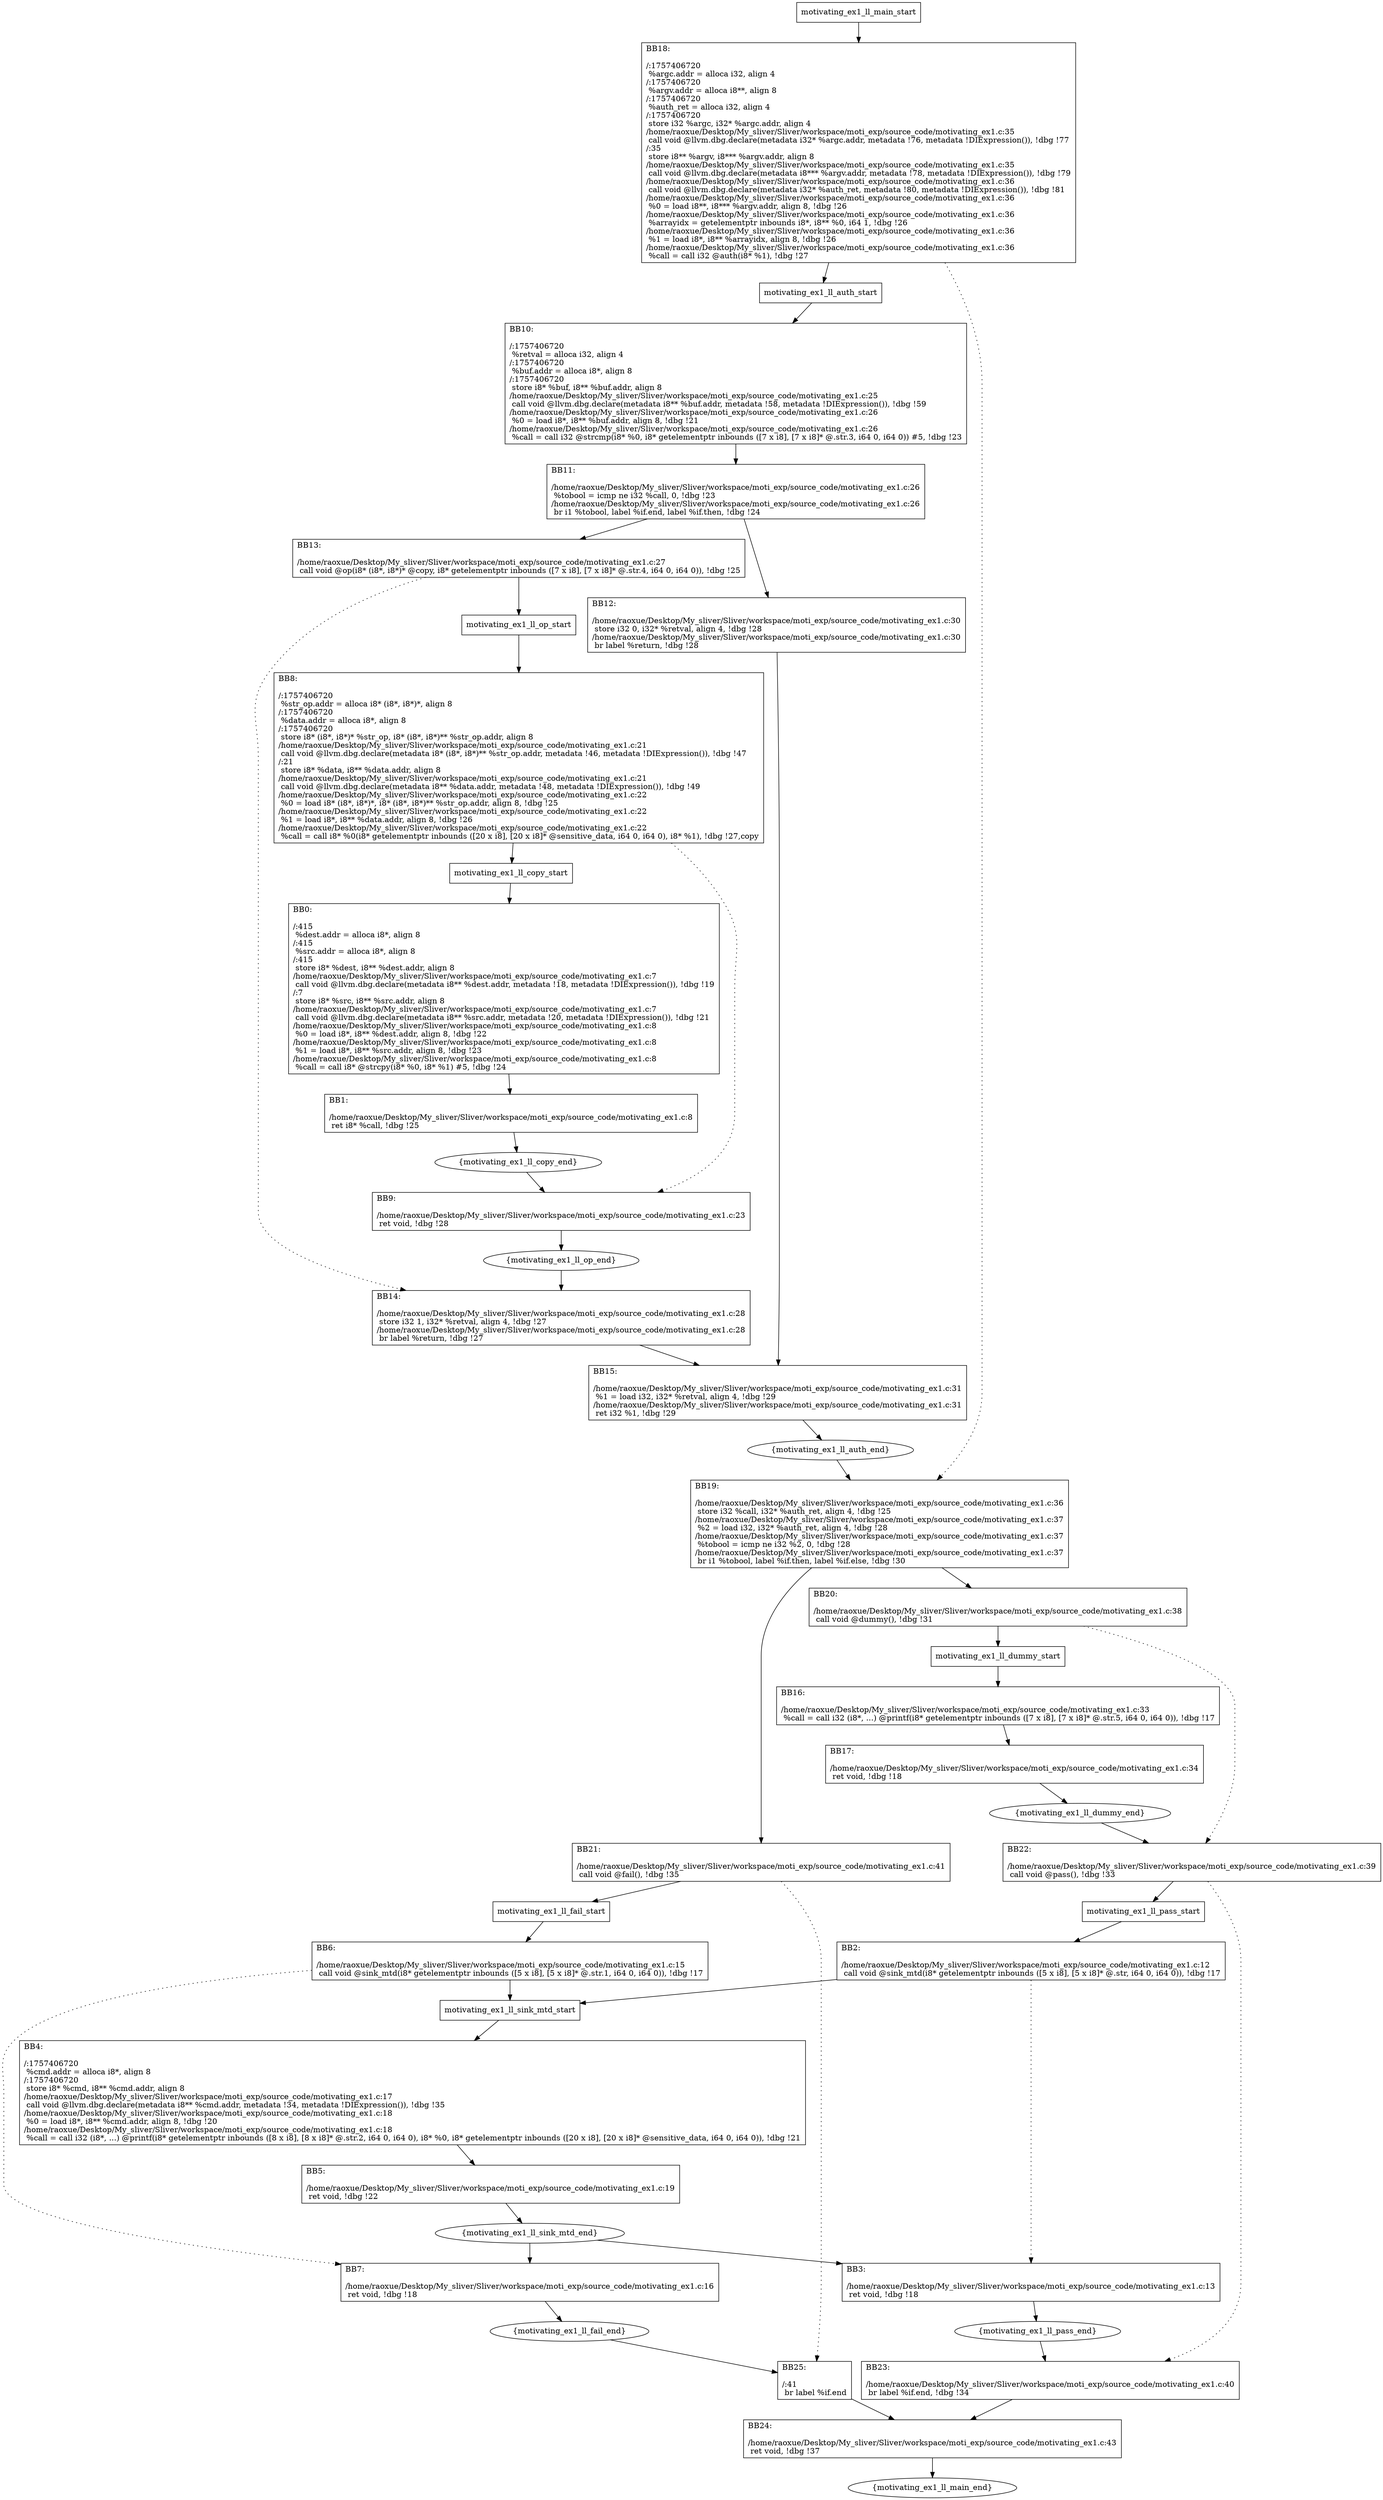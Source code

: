 digraph "icfg graph" {
BBmotivating_ex1_ll_auth_end [label="{motivating_ex1_ll_auth_end}"];
BBmotivating_ex1_ll_sink_mtd_end [label="{motivating_ex1_ll_sink_mtd_end}"];
BBmotivating_ex1_ll_main_end [label="{motivating_ex1_ll_main_end}"];
BBmotivating_ex1_ll_copy_end [label="{motivating_ex1_ll_copy_end}"];
BBmotivating_ex1_ll_fail_end [label="{motivating_ex1_ll_fail_end}"];
BBmotivating_ex1_ll_pass_end [label="{motivating_ex1_ll_pass_end}"];
BBmotivating_ex1_ll_dummy_end [label="{motivating_ex1_ll_dummy_end}"];
BBmotivating_ex1_ll_op_end [label="{motivating_ex1_ll_op_end}"];
BBmotivating_ex1_ll_auth_start [label="{motivating_ex1_ll_auth_start}", shape=record];
motivating_ex1_ll_authBB10 [label="{BB10:\l\l/:1757406720\l
  %retval = alloca i32, align 4\l
/:1757406720\l
  %buf.addr = alloca i8*, align 8\l
/:1757406720\l
  store i8* %buf, i8** %buf.addr, align 8\l
/home/raoxue/Desktop/My_sliver/Sliver/workspace/moti_exp/source_code/motivating_ex1.c:25\l
  call void @llvm.dbg.declare(metadata i8** %buf.addr, metadata !58, metadata !DIExpression()), !dbg !59\l
/home/raoxue/Desktop/My_sliver/Sliver/workspace/moti_exp/source_code/motivating_ex1.c:26\l
  %0 = load i8*, i8** %buf.addr, align 8, !dbg !21\l
/home/raoxue/Desktop/My_sliver/Sliver/workspace/moti_exp/source_code/motivating_ex1.c:26\l
  %call = call i32 @strcmp(i8* %0, i8* getelementptr inbounds ([7 x i8], [7 x i8]* @.str.3, i64 0, i64 0)) #5, !dbg !23\l
}", shape=record];
motivating_ex1_ll_authBB10 [label="{BB10:\l\l/:1757406720\l
  %retval = alloca i32, align 4\l
/:1757406720\l
  %buf.addr = alloca i8*, align 8\l
/:1757406720\l
  store i8* %buf, i8** %buf.addr, align 8\l
/home/raoxue/Desktop/My_sliver/Sliver/workspace/moti_exp/source_code/motivating_ex1.c:25\l
  call void @llvm.dbg.declare(metadata i8** %buf.addr, metadata !58, metadata !DIExpression()), !dbg !59\l
/home/raoxue/Desktop/My_sliver/Sliver/workspace/moti_exp/source_code/motivating_ex1.c:26\l
  %0 = load i8*, i8** %buf.addr, align 8, !dbg !21\l
/home/raoxue/Desktop/My_sliver/Sliver/workspace/moti_exp/source_code/motivating_ex1.c:26\l
  %call = call i32 @strcmp(i8* %0, i8* getelementptr inbounds ([7 x i8], [7 x i8]* @.str.3, i64 0, i64 0)) #5, !dbg !23\l
}", shape=record];
motivating_ex1_ll_authBB11 [label="{BB11:\l\l/home/raoxue/Desktop/My_sliver/Sliver/workspace/moti_exp/source_code/motivating_ex1.c:26\l
  %tobool = icmp ne i32 %call, 0, !dbg !23\l
/home/raoxue/Desktop/My_sliver/Sliver/workspace/moti_exp/source_code/motivating_ex1.c:26\l
  br i1 %tobool, label %if.end, label %if.then, !dbg !24\l
}", shape=record];
motivating_ex1_ll_authBB13 [label="{BB13:\l\l/home/raoxue/Desktop/My_sliver/Sliver/workspace/moti_exp/source_code/motivating_ex1.c:27\l
  call void @op(i8* (i8*, i8*)* @copy, i8* getelementptr inbounds ([7 x i8], [7 x i8]* @.str.4, i64 0, i64 0)), !dbg !25\l
}", shape=record];
motivating_ex1_ll_authBB13 [label="{BB13:\l\l/home/raoxue/Desktop/My_sliver/Sliver/workspace/moti_exp/source_code/motivating_ex1.c:27\l
  call void @op(i8* (i8*, i8*)* @copy, i8* getelementptr inbounds ([7 x i8], [7 x i8]* @.str.4, i64 0, i64 0)), !dbg !25\l
}", shape=record];
motivating_ex1_ll_authBB14 [label="{BB14:\l\l/home/raoxue/Desktop/My_sliver/Sliver/workspace/moti_exp/source_code/motivating_ex1.c:28\l
  store i32 1, i32* %retval, align 4, !dbg !27\l
/home/raoxue/Desktop/My_sliver/Sliver/workspace/moti_exp/source_code/motivating_ex1.c:28\l
  br label %return, !dbg !27\l
}", shape=record];
motivating_ex1_ll_authBB12 [label="{BB12:\l\l/home/raoxue/Desktop/My_sliver/Sliver/workspace/moti_exp/source_code/motivating_ex1.c:30\l
  store i32 0, i32* %retval, align 4, !dbg !28\l
/home/raoxue/Desktop/My_sliver/Sliver/workspace/moti_exp/source_code/motivating_ex1.c:30\l
  br label %return, !dbg !28\l
}", shape=record];
motivating_ex1_ll_authBB15 [label="{BB15:\l\l/home/raoxue/Desktop/My_sliver/Sliver/workspace/moti_exp/source_code/motivating_ex1.c:31\l
  %1 = load i32, i32* %retval, align 4, !dbg !29\l
/home/raoxue/Desktop/My_sliver/Sliver/workspace/moti_exp/source_code/motivating_ex1.c:31\l
  ret i32 %1, !dbg !29\l
}", shape=record];
BBmotivating_ex1_ll_sink_mtd_start [label="{motivating_ex1_ll_sink_mtd_start}", shape=record];
motivating_ex1_ll_sink_mtdBB4 [label="{BB4:\l\l/:1757406720\l
  %cmd.addr = alloca i8*, align 8\l
/:1757406720\l
  store i8* %cmd, i8** %cmd.addr, align 8\l
/home/raoxue/Desktop/My_sliver/Sliver/workspace/moti_exp/source_code/motivating_ex1.c:17\l
  call void @llvm.dbg.declare(metadata i8** %cmd.addr, metadata !34, metadata !DIExpression()), !dbg !35\l
/home/raoxue/Desktop/My_sliver/Sliver/workspace/moti_exp/source_code/motivating_ex1.c:18\l
  %0 = load i8*, i8** %cmd.addr, align 8, !dbg !20\l
/home/raoxue/Desktop/My_sliver/Sliver/workspace/moti_exp/source_code/motivating_ex1.c:18\l
  %call = call i32 (i8*, ...) @printf(i8* getelementptr inbounds ([8 x i8], [8 x i8]* @.str.2, i64 0, i64 0), i8* %0, i8* getelementptr inbounds ([20 x i8], [20 x i8]* @sensitive_data, i64 0, i64 0)), !dbg !21\l
}", shape=record];
motivating_ex1_ll_sink_mtdBB4 [label="{BB4:\l\l/:1757406720\l
  %cmd.addr = alloca i8*, align 8\l
/:1757406720\l
  store i8* %cmd, i8** %cmd.addr, align 8\l
/home/raoxue/Desktop/My_sliver/Sliver/workspace/moti_exp/source_code/motivating_ex1.c:17\l
  call void @llvm.dbg.declare(metadata i8** %cmd.addr, metadata !34, metadata !DIExpression()), !dbg !35\l
/home/raoxue/Desktop/My_sliver/Sliver/workspace/moti_exp/source_code/motivating_ex1.c:18\l
  %0 = load i8*, i8** %cmd.addr, align 8, !dbg !20\l
/home/raoxue/Desktop/My_sliver/Sliver/workspace/moti_exp/source_code/motivating_ex1.c:18\l
  %call = call i32 (i8*, ...) @printf(i8* getelementptr inbounds ([8 x i8], [8 x i8]* @.str.2, i64 0, i64 0), i8* %0, i8* getelementptr inbounds ([20 x i8], [20 x i8]* @sensitive_data, i64 0, i64 0)), !dbg !21\l
}", shape=record];
motivating_ex1_ll_sink_mtdBB5 [label="{BB5:\l\l/home/raoxue/Desktop/My_sliver/Sliver/workspace/moti_exp/source_code/motivating_ex1.c:19\l
  ret void, !dbg !22\l
}", shape=record];
BBmotivating_ex1_ll_main_start [label="{motivating_ex1_ll_main_start}", shape=record];
motivating_ex1_ll_mainBB18 [label="{BB18:\l\l/:1757406720\l
  %argc.addr = alloca i32, align 4\l
/:1757406720\l
  %argv.addr = alloca i8**, align 8\l
/:1757406720\l
  %auth_ret = alloca i32, align 4\l
/:1757406720\l
  store i32 %argc, i32* %argc.addr, align 4\l
/home/raoxue/Desktop/My_sliver/Sliver/workspace/moti_exp/source_code/motivating_ex1.c:35\l
  call void @llvm.dbg.declare(metadata i32* %argc.addr, metadata !76, metadata !DIExpression()), !dbg !77\l
/:35\l
  store i8** %argv, i8*** %argv.addr, align 8\l
/home/raoxue/Desktop/My_sliver/Sliver/workspace/moti_exp/source_code/motivating_ex1.c:35\l
  call void @llvm.dbg.declare(metadata i8*** %argv.addr, metadata !78, metadata !DIExpression()), !dbg !79\l
/home/raoxue/Desktop/My_sliver/Sliver/workspace/moti_exp/source_code/motivating_ex1.c:36\l
  call void @llvm.dbg.declare(metadata i32* %auth_ret, metadata !80, metadata !DIExpression()), !dbg !81\l
/home/raoxue/Desktop/My_sliver/Sliver/workspace/moti_exp/source_code/motivating_ex1.c:36\l
  %0 = load i8**, i8*** %argv.addr, align 8, !dbg !26\l
/home/raoxue/Desktop/My_sliver/Sliver/workspace/moti_exp/source_code/motivating_ex1.c:36\l
  %arrayidx = getelementptr inbounds i8*, i8** %0, i64 1, !dbg !26\l
/home/raoxue/Desktop/My_sliver/Sliver/workspace/moti_exp/source_code/motivating_ex1.c:36\l
  %1 = load i8*, i8** %arrayidx, align 8, !dbg !26\l
/home/raoxue/Desktop/My_sliver/Sliver/workspace/moti_exp/source_code/motivating_ex1.c:36\l
  %call = call i32 @auth(i8* %1), !dbg !27\l
}", shape=record];
motivating_ex1_ll_mainBB18 [label="{BB18:\l\l/:1757406720\l
  %argc.addr = alloca i32, align 4\l
/:1757406720\l
  %argv.addr = alloca i8**, align 8\l
/:1757406720\l
  %auth_ret = alloca i32, align 4\l
/:1757406720\l
  store i32 %argc, i32* %argc.addr, align 4\l
/home/raoxue/Desktop/My_sliver/Sliver/workspace/moti_exp/source_code/motivating_ex1.c:35\l
  call void @llvm.dbg.declare(metadata i32* %argc.addr, metadata !76, metadata !DIExpression()), !dbg !77\l
/:35\l
  store i8** %argv, i8*** %argv.addr, align 8\l
/home/raoxue/Desktop/My_sliver/Sliver/workspace/moti_exp/source_code/motivating_ex1.c:35\l
  call void @llvm.dbg.declare(metadata i8*** %argv.addr, metadata !78, metadata !DIExpression()), !dbg !79\l
/home/raoxue/Desktop/My_sliver/Sliver/workspace/moti_exp/source_code/motivating_ex1.c:36\l
  call void @llvm.dbg.declare(metadata i32* %auth_ret, metadata !80, metadata !DIExpression()), !dbg !81\l
/home/raoxue/Desktop/My_sliver/Sliver/workspace/moti_exp/source_code/motivating_ex1.c:36\l
  %0 = load i8**, i8*** %argv.addr, align 8, !dbg !26\l
/home/raoxue/Desktop/My_sliver/Sliver/workspace/moti_exp/source_code/motivating_ex1.c:36\l
  %arrayidx = getelementptr inbounds i8*, i8** %0, i64 1, !dbg !26\l
/home/raoxue/Desktop/My_sliver/Sliver/workspace/moti_exp/source_code/motivating_ex1.c:36\l
  %1 = load i8*, i8** %arrayidx, align 8, !dbg !26\l
/home/raoxue/Desktop/My_sliver/Sliver/workspace/moti_exp/source_code/motivating_ex1.c:36\l
  %call = call i32 @auth(i8* %1), !dbg !27\l
}", shape=record];
motivating_ex1_ll_mainBB19 [label="{BB19:\l\l/home/raoxue/Desktop/My_sliver/Sliver/workspace/moti_exp/source_code/motivating_ex1.c:36\l
  store i32 %call, i32* %auth_ret, align 4, !dbg !25\l
/home/raoxue/Desktop/My_sliver/Sliver/workspace/moti_exp/source_code/motivating_ex1.c:37\l
  %2 = load i32, i32* %auth_ret, align 4, !dbg !28\l
/home/raoxue/Desktop/My_sliver/Sliver/workspace/moti_exp/source_code/motivating_ex1.c:37\l
  %tobool = icmp ne i32 %2, 0, !dbg !28\l
/home/raoxue/Desktop/My_sliver/Sliver/workspace/moti_exp/source_code/motivating_ex1.c:37\l
  br i1 %tobool, label %if.then, label %if.else, !dbg !30\l
}", shape=record];
motivating_ex1_ll_mainBB20 [label="{BB20:\l\l/home/raoxue/Desktop/My_sliver/Sliver/workspace/moti_exp/source_code/motivating_ex1.c:38\l
  call void @dummy(), !dbg !31\l
}", shape=record];
motivating_ex1_ll_mainBB20 [label="{BB20:\l\l/home/raoxue/Desktop/My_sliver/Sliver/workspace/moti_exp/source_code/motivating_ex1.c:38\l
  call void @dummy(), !dbg !31\l
}", shape=record];
motivating_ex1_ll_mainBB22 [label="{BB22:\l\l/home/raoxue/Desktop/My_sliver/Sliver/workspace/moti_exp/source_code/motivating_ex1.c:39\l
  call void @pass(), !dbg !33\l
}", shape=record];
motivating_ex1_ll_mainBB22 [label="{BB22:\l\l/home/raoxue/Desktop/My_sliver/Sliver/workspace/moti_exp/source_code/motivating_ex1.c:39\l
  call void @pass(), !dbg !33\l
}", shape=record];
motivating_ex1_ll_mainBB23 [label="{BB23:\l\l/home/raoxue/Desktop/My_sliver/Sliver/workspace/moti_exp/source_code/motivating_ex1.c:40\l
  br label %if.end, !dbg !34\l
}", shape=record];
motivating_ex1_ll_mainBB21 [label="{BB21:\l\l/home/raoxue/Desktop/My_sliver/Sliver/workspace/moti_exp/source_code/motivating_ex1.c:41\l
  call void @fail(), !dbg !35\l
}", shape=record];
motivating_ex1_ll_mainBB21 [label="{BB21:\l\l/home/raoxue/Desktop/My_sliver/Sliver/workspace/moti_exp/source_code/motivating_ex1.c:41\l
  call void @fail(), !dbg !35\l
}", shape=record];
motivating_ex1_ll_mainBB25 [label="{BB25:\l\l/:41\l
  br label %if.end\l
}", shape=record];
motivating_ex1_ll_mainBB24 [label="{BB24:\l\l/home/raoxue/Desktop/My_sliver/Sliver/workspace/moti_exp/source_code/motivating_ex1.c:43\l
  ret void, !dbg !37\l
}", shape=record];
BBmotivating_ex1_ll_copy_start [label="{motivating_ex1_ll_copy_start}", shape=record];
motivating_ex1_ll_copyBB0 [label="{BB0:\l\l/:415\l
  %dest.addr = alloca i8*, align 8\l
/:415\l
  %src.addr = alloca i8*, align 8\l
/:415\l
  store i8* %dest, i8** %dest.addr, align 8\l
/home/raoxue/Desktop/My_sliver/Sliver/workspace/moti_exp/source_code/motivating_ex1.c:7\l
  call void @llvm.dbg.declare(metadata i8** %dest.addr, metadata !18, metadata !DIExpression()), !dbg !19\l
/:7\l
  store i8* %src, i8** %src.addr, align 8\l
/home/raoxue/Desktop/My_sliver/Sliver/workspace/moti_exp/source_code/motivating_ex1.c:7\l
  call void @llvm.dbg.declare(metadata i8** %src.addr, metadata !20, metadata !DIExpression()), !dbg !21\l
/home/raoxue/Desktop/My_sliver/Sliver/workspace/moti_exp/source_code/motivating_ex1.c:8\l
  %0 = load i8*, i8** %dest.addr, align 8, !dbg !22\l
/home/raoxue/Desktop/My_sliver/Sliver/workspace/moti_exp/source_code/motivating_ex1.c:8\l
  %1 = load i8*, i8** %src.addr, align 8, !dbg !23\l
/home/raoxue/Desktop/My_sliver/Sliver/workspace/moti_exp/source_code/motivating_ex1.c:8\l
  %call = call i8* @strcpy(i8* %0, i8* %1) #5, !dbg !24\l
}", shape=record];
motivating_ex1_ll_copyBB0 [label="{BB0:\l\l/:415\l
  %dest.addr = alloca i8*, align 8\l
/:415\l
  %src.addr = alloca i8*, align 8\l
/:415\l
  store i8* %dest, i8** %dest.addr, align 8\l
/home/raoxue/Desktop/My_sliver/Sliver/workspace/moti_exp/source_code/motivating_ex1.c:7\l
  call void @llvm.dbg.declare(metadata i8** %dest.addr, metadata !18, metadata !DIExpression()), !dbg !19\l
/:7\l
  store i8* %src, i8** %src.addr, align 8\l
/home/raoxue/Desktop/My_sliver/Sliver/workspace/moti_exp/source_code/motivating_ex1.c:7\l
  call void @llvm.dbg.declare(metadata i8** %src.addr, metadata !20, metadata !DIExpression()), !dbg !21\l
/home/raoxue/Desktop/My_sliver/Sliver/workspace/moti_exp/source_code/motivating_ex1.c:8\l
  %0 = load i8*, i8** %dest.addr, align 8, !dbg !22\l
/home/raoxue/Desktop/My_sliver/Sliver/workspace/moti_exp/source_code/motivating_ex1.c:8\l
  %1 = load i8*, i8** %src.addr, align 8, !dbg !23\l
/home/raoxue/Desktop/My_sliver/Sliver/workspace/moti_exp/source_code/motivating_ex1.c:8\l
  %call = call i8* @strcpy(i8* %0, i8* %1) #5, !dbg !24\l
}", shape=record];
motivating_ex1_ll_copyBB1 [label="{BB1:\l\l/home/raoxue/Desktop/My_sliver/Sliver/workspace/moti_exp/source_code/motivating_ex1.c:8\l
  ret i8* %call, !dbg !25\l
}", shape=record];
BBmotivating_ex1_ll_fail_start [label="{motivating_ex1_ll_fail_start}", shape=record];
motivating_ex1_ll_failBB6 [label="{BB6:\l\l/home/raoxue/Desktop/My_sliver/Sliver/workspace/moti_exp/source_code/motivating_ex1.c:15\l
  call void @sink_mtd(i8* getelementptr inbounds ([5 x i8], [5 x i8]* @.str.1, i64 0, i64 0)), !dbg !17\l
}", shape=record];
motivating_ex1_ll_failBB6 [label="{BB6:\l\l/home/raoxue/Desktop/My_sliver/Sliver/workspace/moti_exp/source_code/motivating_ex1.c:15\l
  call void @sink_mtd(i8* getelementptr inbounds ([5 x i8], [5 x i8]* @.str.1, i64 0, i64 0)), !dbg !17\l
}", shape=record];
motivating_ex1_ll_failBB7 [label="{BB7:\l\l/home/raoxue/Desktop/My_sliver/Sliver/workspace/moti_exp/source_code/motivating_ex1.c:16\l
  ret void, !dbg !18\l
}", shape=record];
BBmotivating_ex1_ll_pass_start [label="{motivating_ex1_ll_pass_start}", shape=record];
motivating_ex1_ll_passBB2 [label="{BB2:\l\l/home/raoxue/Desktop/My_sliver/Sliver/workspace/moti_exp/source_code/motivating_ex1.c:12\l
  call void @sink_mtd(i8* getelementptr inbounds ([5 x i8], [5 x i8]* @.str, i64 0, i64 0)), !dbg !17\l
}", shape=record];
motivating_ex1_ll_passBB2 [label="{BB2:\l\l/home/raoxue/Desktop/My_sliver/Sliver/workspace/moti_exp/source_code/motivating_ex1.c:12\l
  call void @sink_mtd(i8* getelementptr inbounds ([5 x i8], [5 x i8]* @.str, i64 0, i64 0)), !dbg !17\l
}", shape=record];
motivating_ex1_ll_passBB3 [label="{BB3:\l\l/home/raoxue/Desktop/My_sliver/Sliver/workspace/moti_exp/source_code/motivating_ex1.c:13\l
  ret void, !dbg !18\l
}", shape=record];
BBmotivating_ex1_ll_dummy_start [label="{motivating_ex1_ll_dummy_start}", shape=record];
motivating_ex1_ll_dummyBB16 [label="{BB16:\l\l/home/raoxue/Desktop/My_sliver/Sliver/workspace/moti_exp/source_code/motivating_ex1.c:33\l
  %call = call i32 (i8*, ...) @printf(i8* getelementptr inbounds ([7 x i8], [7 x i8]* @.str.5, i64 0, i64 0)), !dbg !17\l
}", shape=record];
motivating_ex1_ll_dummyBB16 [label="{BB16:\l\l/home/raoxue/Desktop/My_sliver/Sliver/workspace/moti_exp/source_code/motivating_ex1.c:33\l
  %call = call i32 (i8*, ...) @printf(i8* getelementptr inbounds ([7 x i8], [7 x i8]* @.str.5, i64 0, i64 0)), !dbg !17\l
}", shape=record];
motivating_ex1_ll_dummyBB17 [label="{BB17:\l\l/home/raoxue/Desktop/My_sliver/Sliver/workspace/moti_exp/source_code/motivating_ex1.c:34\l
  ret void, !dbg !18\l
}", shape=record];
BBmotivating_ex1_ll_op_start [label="{motivating_ex1_ll_op_start}", shape=record];
motivating_ex1_ll_opBB8 [label="{BB8:\l\l/:1757406720\l
  %str_op.addr = alloca i8* (i8*, i8*)*, align 8\l
/:1757406720\l
  %data.addr = alloca i8*, align 8\l
/:1757406720\l
  store i8* (i8*, i8*)* %str_op, i8* (i8*, i8*)** %str_op.addr, align 8\l
/home/raoxue/Desktop/My_sliver/Sliver/workspace/moti_exp/source_code/motivating_ex1.c:21\l
  call void @llvm.dbg.declare(metadata i8* (i8*, i8*)** %str_op.addr, metadata !46, metadata !DIExpression()), !dbg !47\l
/:21\l
  store i8* %data, i8** %data.addr, align 8\l
/home/raoxue/Desktop/My_sliver/Sliver/workspace/moti_exp/source_code/motivating_ex1.c:21\l
  call void @llvm.dbg.declare(metadata i8** %data.addr, metadata !48, metadata !DIExpression()), !dbg !49\l
/home/raoxue/Desktop/My_sliver/Sliver/workspace/moti_exp/source_code/motivating_ex1.c:22\l
  %0 = load i8* (i8*, i8*)*, i8* (i8*, i8*)** %str_op.addr, align 8, !dbg !25\l
/home/raoxue/Desktop/My_sliver/Sliver/workspace/moti_exp/source_code/motivating_ex1.c:22\l
  %1 = load i8*, i8** %data.addr, align 8, !dbg !26\l
/home/raoxue/Desktop/My_sliver/Sliver/workspace/moti_exp/source_code/motivating_ex1.c:22\l
  %call = call i8* %0(i8* getelementptr inbounds ([20 x i8], [20 x i8]* @sensitive_data, i64 0, i64 0), i8* %1), !dbg !27,copy\l
}", shape=record];
motivating_ex1_ll_opBB9 [label="{BB9:\l\l/home/raoxue/Desktop/My_sliver/Sliver/workspace/moti_exp/source_code/motivating_ex1.c:23\l
  ret void, !dbg !28\l
}", shape=record];
motivating_ex1_ll_authBB15 -> BBmotivating_ex1_ll_auth_end;
motivating_ex1_ll_sink_mtdBB5 -> BBmotivating_ex1_ll_sink_mtd_end;
motivating_ex1_ll_mainBB24 -> BBmotivating_ex1_ll_main_end;
motivating_ex1_ll_copyBB1 -> BBmotivating_ex1_ll_copy_end;
motivating_ex1_ll_failBB7 -> BBmotivating_ex1_ll_fail_end;
motivating_ex1_ll_passBB3 -> BBmotivating_ex1_ll_pass_end;
motivating_ex1_ll_dummyBB17 -> BBmotivating_ex1_ll_dummy_end;
motivating_ex1_ll_opBB9 -> BBmotivating_ex1_ll_op_end;
motivating_ex1_ll_authBB13 -> BBmotivating_ex1_ll_op_start;
BBmotivating_ex1_ll_op_end -> motivating_ex1_ll_authBB14;
BBmotivating_ex1_ll_auth_start -> motivating_ex1_ll_authBB10;
motivating_ex1_ll_authBB10 -> motivating_ex1_ll_authBB11;
motivating_ex1_ll_authBB11 -> motivating_ex1_ll_authBB12;
motivating_ex1_ll_authBB11 -> motivating_ex1_ll_authBB13;
motivating_ex1_ll_authBB13 -> motivating_ex1_ll_authBB14  [style=dotted];
motivating_ex1_ll_authBB14 -> motivating_ex1_ll_authBB15;
motivating_ex1_ll_authBB12 -> motivating_ex1_ll_authBB15;
BBmotivating_ex1_ll_sink_mtd_start -> motivating_ex1_ll_sink_mtdBB4;
motivating_ex1_ll_sink_mtdBB4 -> motivating_ex1_ll_sink_mtdBB5;
motivating_ex1_ll_mainBB18 -> BBmotivating_ex1_ll_auth_start;
BBmotivating_ex1_ll_auth_end -> motivating_ex1_ll_mainBB19;
motivating_ex1_ll_mainBB20 -> BBmotivating_ex1_ll_dummy_start;
BBmotivating_ex1_ll_dummy_end -> motivating_ex1_ll_mainBB22;
motivating_ex1_ll_mainBB22 -> BBmotivating_ex1_ll_pass_start;
BBmotivating_ex1_ll_pass_end -> motivating_ex1_ll_mainBB23;
motivating_ex1_ll_mainBB21 -> BBmotivating_ex1_ll_fail_start;
BBmotivating_ex1_ll_fail_end -> motivating_ex1_ll_mainBB25;
BBmotivating_ex1_ll_main_start -> motivating_ex1_ll_mainBB18;
motivating_ex1_ll_mainBB18 -> motivating_ex1_ll_mainBB19  [style=dotted];
motivating_ex1_ll_mainBB19 -> motivating_ex1_ll_mainBB20;
motivating_ex1_ll_mainBB19 -> motivating_ex1_ll_mainBB21;
motivating_ex1_ll_mainBB20 -> motivating_ex1_ll_mainBB22  [style=dotted];
motivating_ex1_ll_mainBB22 -> motivating_ex1_ll_mainBB23  [style=dotted];
motivating_ex1_ll_mainBB23 -> motivating_ex1_ll_mainBB24;
motivating_ex1_ll_mainBB21 -> motivating_ex1_ll_mainBB25  [style=dotted];
motivating_ex1_ll_mainBB25 -> motivating_ex1_ll_mainBB24;
BBmotivating_ex1_ll_copy_start -> motivating_ex1_ll_copyBB0;
motivating_ex1_ll_copyBB0 -> motivating_ex1_ll_copyBB1;
motivating_ex1_ll_failBB6 -> BBmotivating_ex1_ll_sink_mtd_start;
BBmotivating_ex1_ll_sink_mtd_end -> motivating_ex1_ll_failBB7;
BBmotivating_ex1_ll_fail_start -> motivating_ex1_ll_failBB6;
motivating_ex1_ll_failBB6 -> motivating_ex1_ll_failBB7  [style=dotted];
motivating_ex1_ll_passBB2 -> BBmotivating_ex1_ll_sink_mtd_start;
BBmotivating_ex1_ll_sink_mtd_end -> motivating_ex1_ll_passBB3;
BBmotivating_ex1_ll_pass_start -> motivating_ex1_ll_passBB2;
motivating_ex1_ll_passBB2 -> motivating_ex1_ll_passBB3  [style=dotted];
BBmotivating_ex1_ll_dummy_start -> motivating_ex1_ll_dummyBB16;
motivating_ex1_ll_dummyBB16 -> motivating_ex1_ll_dummyBB17;
motivating_ex1_ll_opBB8 -> BBmotivating_ex1_ll_copy_start;
BBmotivating_ex1_ll_copy_end -> motivating_ex1_ll_opBB9;
BBmotivating_ex1_ll_op_start -> motivating_ex1_ll_opBB8;
motivating_ex1_ll_opBB8 -> motivating_ex1_ll_opBB9  [style=dotted];
}
